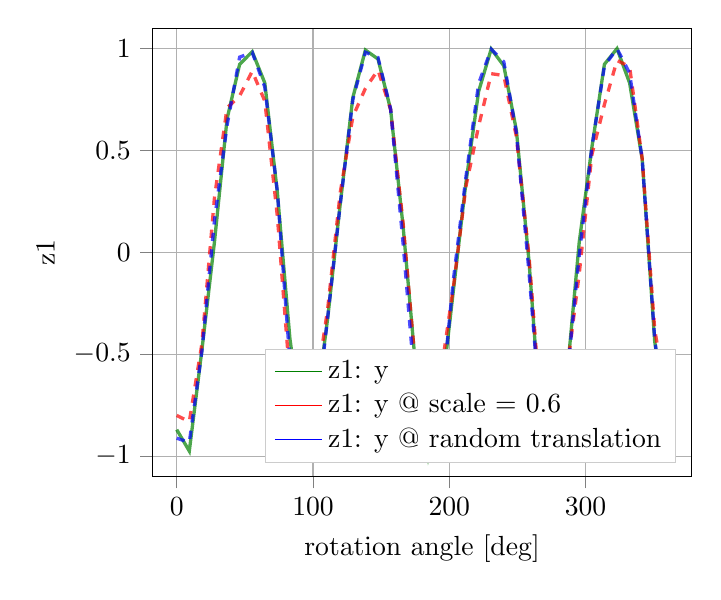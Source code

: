 % This file was created by matplotlib2tikz v0.6.14.
\begin{tikzpicture}

\begin{axis}[
xlabel={rotation angle [deg]},
ylabel={z1},
xmin=-18, xmax=378,
ymin=-1.1, ymax=1.099,
tick align=outside,
tick pos=left,
xmajorgrids,
x grid style={lightgray!92.026!black},
ymajorgrids,
y grid style={lightgray!92.026!black},
legend style={at={(0.97,0.03)}, anchor=south east, draw=white!80.0!black},
legend entries={{z1: y},{z1: y @ scale = 0.6},{z1: y @ random translation}},
legend cell align={left}
]
\addlegendimage{no markers, green!50.196!black}
\addlegendimage{no markers, red}
\addlegendimage{no markers, blue}
\addplot [very thick, green!50.196!black, opacity=0.7]
table {%
0 -0.87
9.231 -0.975
18.462 -0.48
27.692 0.051
36.923 0.654
46.154 0.922
55.385 0.984
64.615 0.831
73.846 0.294
83.077 -0.425
92.308 -0.87
101.538 -0.796
110.769 -0.324
120 0.238
129.231 0.759
138.462 0.992
147.692 0.948
156.923 0.701
166.154 0.124
175.385 -0.568
184.615 -1.0
193.846 -0.722
203.077 -0.183
212.308 0.346
221.538 0.789
230.769 0.997
240 0.915
249.231 0.599
258.462 -0.04
267.692 -0.87
276.923 -0.975
286.154 -0.623
295.385 0.051
304.615 0.513
313.846 0.922
323.077 0.999
332.308 0.831
341.538 0.459
350.769 -0.438
360 -0.87
};
\addplot [very thick, red, opacity=0.7, dashed]
table {%
0 -0.8
9.231 -0.831
18.462 -0.449
27.692 0.268
36.923 0.708
46.154 0.767
55.385 0.888
64.615 0.742
73.846 0.176
83.077 -0.624
92.308 -0.869
101.538 -0.696
110.769 -0.277
120 0.294
129.231 0.665
138.462 0.804
147.692 0.894
156.923 0.701
166.154 0.141
175.385 -0.575
184.615 -0.93
193.846 -0.593
203.077 -0.168
212.308 0.326
221.538 0.619
230.769 0.876
240 0.867
249.231 0.568
258.462 -0.016
267.692 -0.822
276.923 -0.992
286.154 -0.591
295.385 -0.104
304.615 0.477
313.846 0.725
323.077 0.941
332.308 0.91
341.538 0.461
350.769 -0.381
360 -0.735
};
\addplot [very thick, blue, opacity=0.7, dashed]
table {%
0 -0.912
9.231 -0.932
18.462 -0.486
27.692 0.156
36.923 0.622
46.154 0.957
55.385 0.981
64.615 0.811
73.846 0.296
83.077 -0.536
92.308 -0.953
101.538 -0.864
110.769 -0.319
120 0.237
129.231 0.749
138.462 0.981
147.692 0.955
156.923 0.704
166.154 0.04
175.385 -0.704
184.615 -0.994
193.846 -0.757
203.077 -0.131
212.308 0.374
221.538 0.828
230.769 0.996
240 0.935
249.231 0.586
258.462 -0.095
267.692 -0.862
276.923 -0.99
286.154 -0.63
295.385 -0.013
304.615 0.515
313.846 0.914
323.077 0.999
332.308 0.879
341.538 0.459
350.769 -0.428
360 -0.9
};
\end{axis}

\end{tikzpicture}